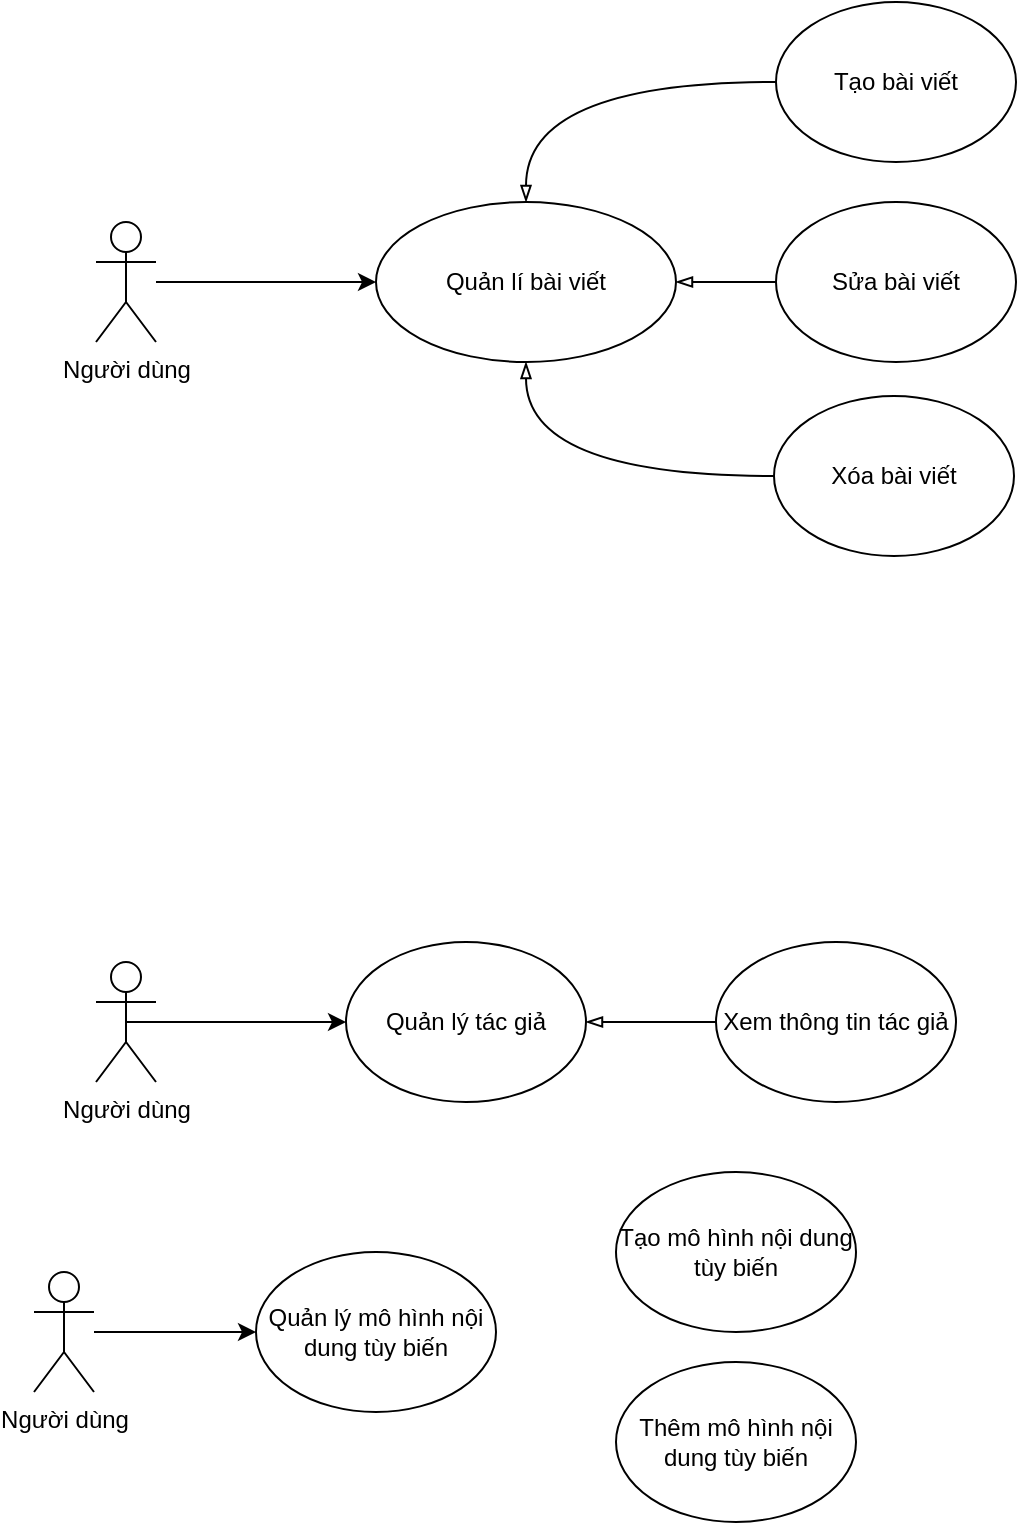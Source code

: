 <mxfile version="21.3.2" type="github">
  <diagram name="Page-1" id="2YBvvXClWsGukQMizWep">
    <mxGraphModel dx="1050" dy="590" grid="1" gridSize="10" guides="1" tooltips="1" connect="1" arrows="1" fold="1" page="1" pageScale="1" pageWidth="850" pageHeight="1100" math="0" shadow="0">
      <root>
        <mxCell id="0" />
        <mxCell id="1" parent="0" />
        <mxCell id="zPNDcWiPkaIgr_k1AdH4-6" style="edgeStyle=orthogonalEdgeStyle;orthogonalLoop=1;jettySize=auto;html=1;curved=1;" edge="1" parent="1" source="zPNDcWiPkaIgr_k1AdH4-2">
          <mxGeometry relative="1" as="geometry">
            <mxPoint x="380" y="230" as="targetPoint" />
          </mxGeometry>
        </mxCell>
        <mxCell id="zPNDcWiPkaIgr_k1AdH4-2" value="Người dùng" style="shape=umlActor;verticalLabelPosition=bottom;verticalAlign=top;html=1;" vertex="1" parent="1">
          <mxGeometry x="240" y="200" width="30" height="60" as="geometry" />
        </mxCell>
        <mxCell id="zPNDcWiPkaIgr_k1AdH4-5" value="Quản lí bài viết" style="ellipse;whiteSpace=wrap;html=1;" vertex="1" parent="1">
          <mxGeometry x="380" y="190" width="150" height="80" as="geometry" />
        </mxCell>
        <mxCell id="zPNDcWiPkaIgr_k1AdH4-8" style="edgeStyle=orthogonalEdgeStyle;orthogonalLoop=1;jettySize=auto;html=1;endArrow=blockThin;endFill=0;curved=1;" edge="1" parent="1" source="zPNDcWiPkaIgr_k1AdH4-7" target="zPNDcWiPkaIgr_k1AdH4-5">
          <mxGeometry relative="1" as="geometry" />
        </mxCell>
        <mxCell id="zPNDcWiPkaIgr_k1AdH4-7" value="Tạo bài viết" style="ellipse;whiteSpace=wrap;html=1;" vertex="1" parent="1">
          <mxGeometry x="580" y="90" width="120" height="80" as="geometry" />
        </mxCell>
        <mxCell id="zPNDcWiPkaIgr_k1AdH4-12" style="edgeStyle=orthogonalEdgeStyle;orthogonalLoop=1;jettySize=auto;html=1;entryX=1;entryY=0.5;entryDx=0;entryDy=0;endArrow=blockThin;endFill=0;curved=1;" edge="1" parent="1" source="zPNDcWiPkaIgr_k1AdH4-11" target="zPNDcWiPkaIgr_k1AdH4-5">
          <mxGeometry relative="1" as="geometry" />
        </mxCell>
        <mxCell id="zPNDcWiPkaIgr_k1AdH4-11" value="Sửa bài viết" style="ellipse;whiteSpace=wrap;html=1;" vertex="1" parent="1">
          <mxGeometry x="580" y="190" width="120" height="80" as="geometry" />
        </mxCell>
        <mxCell id="zPNDcWiPkaIgr_k1AdH4-15" style="edgeStyle=orthogonalEdgeStyle;orthogonalLoop=1;jettySize=auto;html=1;exitX=0;exitY=0.5;exitDx=0;exitDy=0;endArrow=blockThin;endFill=0;curved=1;" edge="1" parent="1" source="zPNDcWiPkaIgr_k1AdH4-14" target="zPNDcWiPkaIgr_k1AdH4-5">
          <mxGeometry relative="1" as="geometry" />
        </mxCell>
        <mxCell id="zPNDcWiPkaIgr_k1AdH4-14" value="Xóa bài viết" style="ellipse;whiteSpace=wrap;html=1;" vertex="1" parent="1">
          <mxGeometry x="579" y="287" width="120" height="80" as="geometry" />
        </mxCell>
        <mxCell id="zPNDcWiPkaIgr_k1AdH4-21" style="edgeStyle=orthogonalEdgeStyle;rounded=0;orthogonalLoop=1;jettySize=auto;html=1;exitX=0.5;exitY=0.5;exitDx=0;exitDy=0;exitPerimeter=0;" edge="1" parent="1" source="zPNDcWiPkaIgr_k1AdH4-16" target="zPNDcWiPkaIgr_k1AdH4-17">
          <mxGeometry relative="1" as="geometry" />
        </mxCell>
        <mxCell id="zPNDcWiPkaIgr_k1AdH4-16" value="Người dùng" style="shape=umlActor;verticalLabelPosition=bottom;verticalAlign=top;html=1;" vertex="1" parent="1">
          <mxGeometry x="240" y="570" width="30" height="60" as="geometry" />
        </mxCell>
        <mxCell id="zPNDcWiPkaIgr_k1AdH4-17" value="Quản lý tác giả" style="ellipse;whiteSpace=wrap;html=1;" vertex="1" parent="1">
          <mxGeometry x="365" y="560" width="120" height="80" as="geometry" />
        </mxCell>
        <mxCell id="zPNDcWiPkaIgr_k1AdH4-19" style="edgeStyle=orthogonalEdgeStyle;rounded=0;orthogonalLoop=1;jettySize=auto;html=1;entryX=1;entryY=0.5;entryDx=0;entryDy=0;endArrow=blockThin;endFill=0;" edge="1" parent="1" source="zPNDcWiPkaIgr_k1AdH4-18" target="zPNDcWiPkaIgr_k1AdH4-17">
          <mxGeometry relative="1" as="geometry" />
        </mxCell>
        <mxCell id="zPNDcWiPkaIgr_k1AdH4-18" value="Xem thông tin tác giả" style="ellipse;whiteSpace=wrap;html=1;" vertex="1" parent="1">
          <mxGeometry x="550" y="560" width="120" height="80" as="geometry" />
        </mxCell>
        <mxCell id="zPNDcWiPkaIgr_k1AdH4-25" style="edgeStyle=orthogonalEdgeStyle;rounded=0;orthogonalLoop=1;jettySize=auto;html=1;entryX=0;entryY=0.5;entryDx=0;entryDy=0;" edge="1" parent="1" source="zPNDcWiPkaIgr_k1AdH4-22" target="zPNDcWiPkaIgr_k1AdH4-23">
          <mxGeometry relative="1" as="geometry" />
        </mxCell>
        <mxCell id="zPNDcWiPkaIgr_k1AdH4-22" value="Người dùng" style="shape=umlActor;verticalLabelPosition=bottom;verticalAlign=top;html=1;" vertex="1" parent="1">
          <mxGeometry x="209" y="725" width="30" height="60" as="geometry" />
        </mxCell>
        <mxCell id="zPNDcWiPkaIgr_k1AdH4-23" value="Quản lý mô hình nội dung tùy biến" style="ellipse;whiteSpace=wrap;html=1;" vertex="1" parent="1">
          <mxGeometry x="320" y="715" width="120" height="80" as="geometry" />
        </mxCell>
        <mxCell id="zPNDcWiPkaIgr_k1AdH4-26" value="Tạo mô hình nội dung tùy biến" style="ellipse;whiteSpace=wrap;html=1;" vertex="1" parent="1">
          <mxGeometry x="500" y="675" width="120" height="80" as="geometry" />
        </mxCell>
        <mxCell id="zPNDcWiPkaIgr_k1AdH4-31" value="Thêm mô hình nội dung tùy biến" style="ellipse;whiteSpace=wrap;html=1;" vertex="1" parent="1">
          <mxGeometry x="500" y="770" width="120" height="80" as="geometry" />
        </mxCell>
      </root>
    </mxGraphModel>
  </diagram>
</mxfile>
